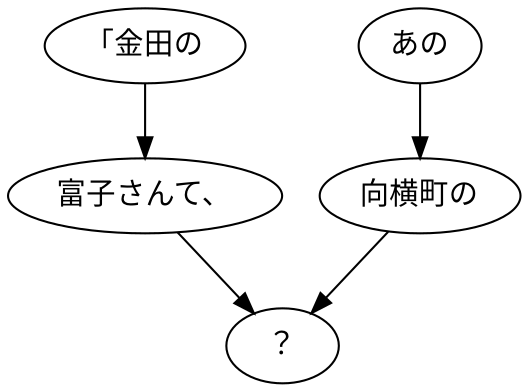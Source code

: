 digraph graph6952 {
	node0 [label="「金田の"];
	node1 [label="富子さんて、"];
	node2 [label="あの"];
	node3 [label="向横町の"];
	node4 [label="？"];
	node0 -> node1;
	node1 -> node4;
	node2 -> node3;
	node3 -> node4;
}
